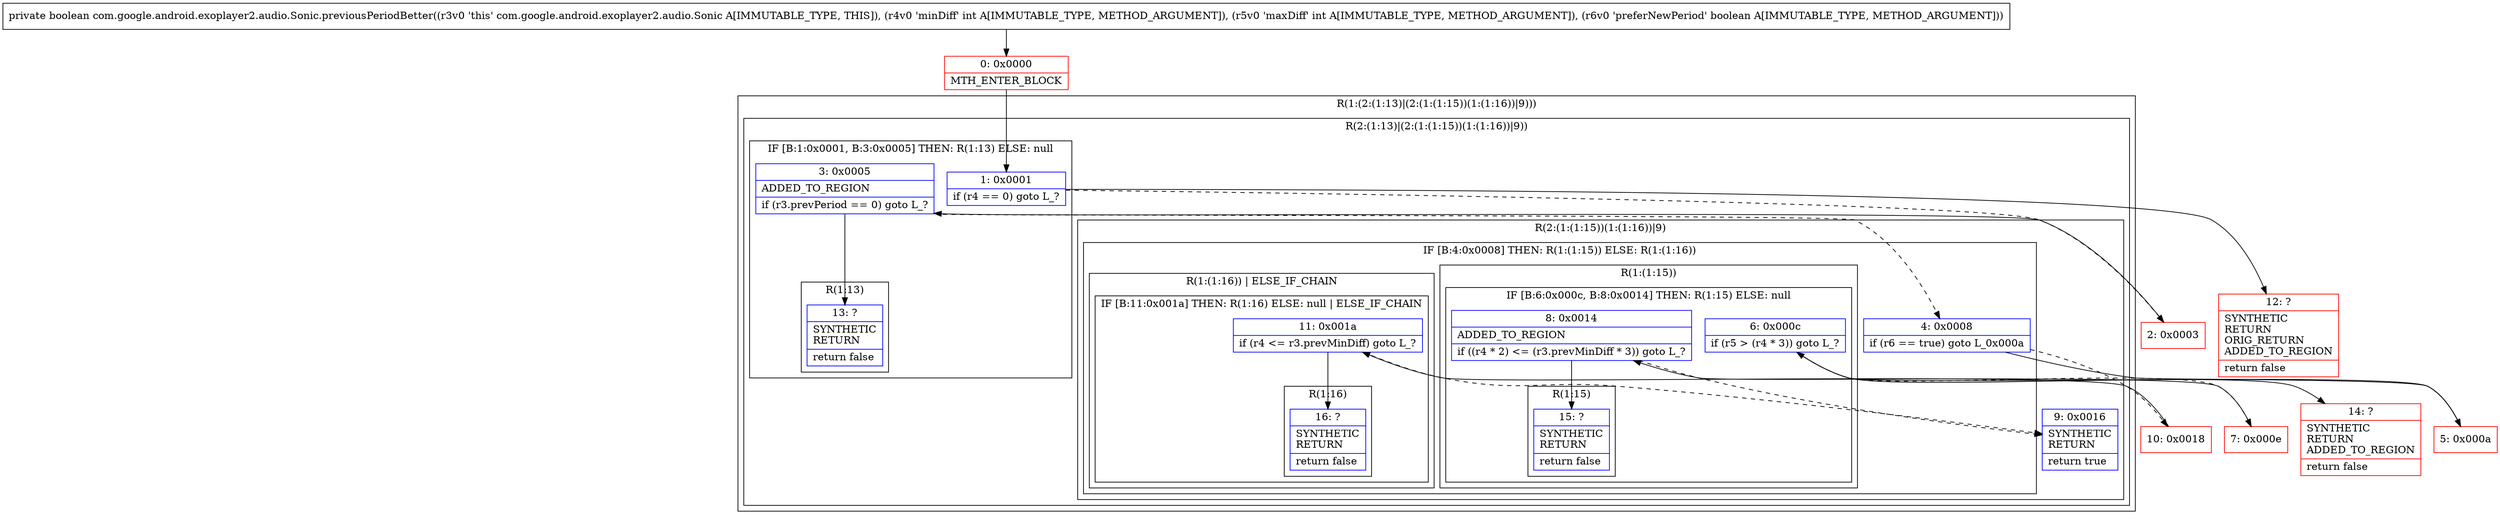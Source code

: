 digraph "CFG forcom.google.android.exoplayer2.audio.Sonic.previousPeriodBetter(IIZ)Z" {
subgraph cluster_Region_163362654 {
label = "R(1:(2:(1:13)|(2:(1:(1:15))(1:(1:16))|9)))";
node [shape=record,color=blue];
subgraph cluster_Region_1172446284 {
label = "R(2:(1:13)|(2:(1:(1:15))(1:(1:16))|9))";
node [shape=record,color=blue];
subgraph cluster_IfRegion_1109302513 {
label = "IF [B:1:0x0001, B:3:0x0005] THEN: R(1:13) ELSE: null";
node [shape=record,color=blue];
Node_1 [shape=record,label="{1\:\ 0x0001|if (r4 == 0) goto L_?\l}"];
Node_3 [shape=record,label="{3\:\ 0x0005|ADDED_TO_REGION\l|if (r3.prevPeriod == 0) goto L_?\l}"];
subgraph cluster_Region_2092433615 {
label = "R(1:13)";
node [shape=record,color=blue];
Node_13 [shape=record,label="{13\:\ ?|SYNTHETIC\lRETURN\l|return false\l}"];
}
}
subgraph cluster_Region_273829441 {
label = "R(2:(1:(1:15))(1:(1:16))|9)";
node [shape=record,color=blue];
subgraph cluster_IfRegion_1158094971 {
label = "IF [B:4:0x0008] THEN: R(1:(1:15)) ELSE: R(1:(1:16))";
node [shape=record,color=blue];
Node_4 [shape=record,label="{4\:\ 0x0008|if (r6 == true) goto L_0x000a\l}"];
subgraph cluster_Region_1934153022 {
label = "R(1:(1:15))";
node [shape=record,color=blue];
subgraph cluster_IfRegion_1330257376 {
label = "IF [B:6:0x000c, B:8:0x0014] THEN: R(1:15) ELSE: null";
node [shape=record,color=blue];
Node_6 [shape=record,label="{6\:\ 0x000c|if (r5 \> (r4 * 3)) goto L_?\l}"];
Node_8 [shape=record,label="{8\:\ 0x0014|ADDED_TO_REGION\l|if ((r4 * 2) \<= (r3.prevMinDiff * 3)) goto L_?\l}"];
subgraph cluster_Region_1298686478 {
label = "R(1:15)";
node [shape=record,color=blue];
Node_15 [shape=record,label="{15\:\ ?|SYNTHETIC\lRETURN\l|return false\l}"];
}
}
}
subgraph cluster_Region_831555360 {
label = "R(1:(1:16)) | ELSE_IF_CHAIN\l";
node [shape=record,color=blue];
subgraph cluster_IfRegion_71582985 {
label = "IF [B:11:0x001a] THEN: R(1:16) ELSE: null | ELSE_IF_CHAIN\l";
node [shape=record,color=blue];
Node_11 [shape=record,label="{11\:\ 0x001a|if (r4 \<= r3.prevMinDiff) goto L_?\l}"];
subgraph cluster_Region_461307260 {
label = "R(1:16)";
node [shape=record,color=blue];
Node_16 [shape=record,label="{16\:\ ?|SYNTHETIC\lRETURN\l|return false\l}"];
}
}
}
}
Node_9 [shape=record,label="{9\:\ 0x0016|SYNTHETIC\lRETURN\l|return true\l}"];
}
}
}
Node_0 [shape=record,color=red,label="{0\:\ 0x0000|MTH_ENTER_BLOCK\l}"];
Node_2 [shape=record,color=red,label="{2\:\ 0x0003}"];
Node_5 [shape=record,color=red,label="{5\:\ 0x000a}"];
Node_7 [shape=record,color=red,label="{7\:\ 0x000e}"];
Node_10 [shape=record,color=red,label="{10\:\ 0x0018}"];
Node_12 [shape=record,color=red,label="{12\:\ ?|SYNTHETIC\lRETURN\lORIG_RETURN\lADDED_TO_REGION\l|return false\l}"];
Node_14 [shape=record,color=red,label="{14\:\ ?|SYNTHETIC\lRETURN\lADDED_TO_REGION\l|return false\l}"];
MethodNode[shape=record,label="{private boolean com.google.android.exoplayer2.audio.Sonic.previousPeriodBetter((r3v0 'this' com.google.android.exoplayer2.audio.Sonic A[IMMUTABLE_TYPE, THIS]), (r4v0 'minDiff' int A[IMMUTABLE_TYPE, METHOD_ARGUMENT]), (r5v0 'maxDiff' int A[IMMUTABLE_TYPE, METHOD_ARGUMENT]), (r6v0 'preferNewPeriod' boolean A[IMMUTABLE_TYPE, METHOD_ARGUMENT])) }"];
MethodNode -> Node_0;
Node_1 -> Node_2[style=dashed];
Node_1 -> Node_12;
Node_3 -> Node_4[style=dashed];
Node_3 -> Node_13;
Node_4 -> Node_5;
Node_4 -> Node_10[style=dashed];
Node_6 -> Node_7[style=dashed];
Node_6 -> Node_14;
Node_8 -> Node_9[style=dashed];
Node_8 -> Node_15;
Node_11 -> Node_9[style=dashed];
Node_11 -> Node_16;
Node_0 -> Node_1;
Node_2 -> Node_3;
Node_5 -> Node_6;
Node_7 -> Node_8;
Node_10 -> Node_11;
}

